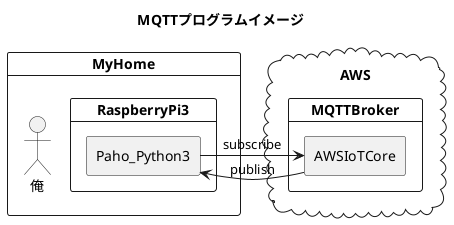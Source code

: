 @startuml image
title MQTTプログラムイメージ
cloud AWS{
    card MQTTBroker{
        rectangle AWSIoTCore
    }
}
card MyHome{
    actor 俺
    card RaspberryPi3{
        rectangle Paho_Python3
    }
}
AWSIoTCore-left->Paho_Python3:publish
AWSIoTCore<-left-Paho_Python3:subscribe
@enduml
